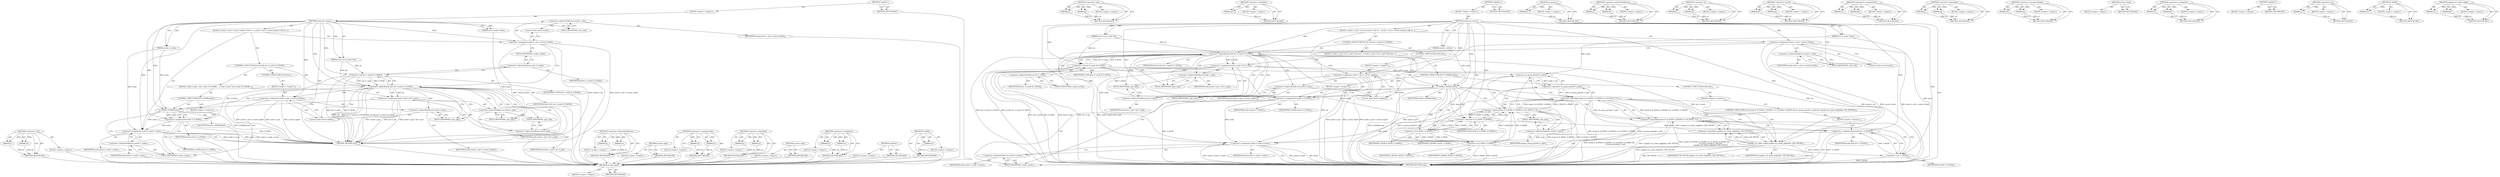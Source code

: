 digraph "capable_wrt_inode_uidgid" {
vulnerable_90 [label=<(METHOD,&lt;operator&gt;.and)>];
vulnerable_91 [label=<(PARAM,p1)>];
vulnerable_92 [label=<(PARAM,p2)>];
vulnerable_93 [label=<(BLOCK,&lt;empty&gt;,&lt;empty&gt;)>];
vulnerable_94 [label=<(METHOD_RETURN,ANY)>];
vulnerable_6 [label=<(METHOD,&lt;global&gt;)<SUB>1</SUB>>];
vulnerable_7 [label=<(BLOCK,&lt;empty&gt;,&lt;empty&gt;)<SUB>1</SUB>>];
vulnerable_8 [label=<(METHOD,inode_init_owner)<SUB>1</SUB>>];
vulnerable_9 [label=<(PARAM,struct inode *inode)<SUB>1</SUB>>];
vulnerable_10 [label=<(PARAM,const struct inode *dir)<SUB>1</SUB>>];
vulnerable_11 [label=<(PARAM,umode_t mode)<SUB>2</SUB>>];
vulnerable_12 [label=<(BLOCK,{
 	inode-&gt;i_uid = current_fsuid();
 	if (dir &amp;...,{
 	inode-&gt;i_uid = current_fsuid();
 	if (dir &amp;...)<SUB>3</SUB>>];
vulnerable_13 [label=<(&lt;operator&gt;.assignment,inode-&gt;i_uid = current_fsuid())<SUB>4</SUB>>];
vulnerable_14 [label=<(&lt;operator&gt;.indirectFieldAccess,inode-&gt;i_uid)<SUB>4</SUB>>];
vulnerable_15 [label=<(IDENTIFIER,inode,inode-&gt;i_uid = current_fsuid())<SUB>4</SUB>>];
vulnerable_16 [label=<(FIELD_IDENTIFIER,i_uid,i_uid)<SUB>4</SUB>>];
vulnerable_17 [label=<(current_fsuid,current_fsuid())<SUB>4</SUB>>];
vulnerable_18 [label=<(CONTROL_STRUCTURE,IF,if (dir &amp;&amp; dir-&gt;i_mode &amp; S_ISGID))<SUB>5</SUB>>];
vulnerable_19 [label=<(&lt;operator&gt;.logicalAnd,dir &amp;&amp; dir-&gt;i_mode &amp; S_ISGID)<SUB>5</SUB>>];
vulnerable_20 [label=<(IDENTIFIER,dir,dir &amp;&amp; dir-&gt;i_mode &amp; S_ISGID)<SUB>5</SUB>>];
vulnerable_21 [label=<(&lt;operator&gt;.and,dir-&gt;i_mode &amp; S_ISGID)<SUB>5</SUB>>];
vulnerable_22 [label=<(&lt;operator&gt;.indirectFieldAccess,dir-&gt;i_mode)<SUB>5</SUB>>];
vulnerable_23 [label=<(IDENTIFIER,dir,dir-&gt;i_mode &amp; S_ISGID)<SUB>5</SUB>>];
vulnerable_24 [label=<(FIELD_IDENTIFIER,i_mode,i_mode)<SUB>5</SUB>>];
vulnerable_25 [label=<(IDENTIFIER,S_ISGID,dir-&gt;i_mode &amp; S_ISGID)<SUB>5</SUB>>];
vulnerable_26 [label=<(BLOCK,{
 		inode-&gt;i_gid = dir-&gt;i_gid;
 		if (S_ISDIR(...,{
 		inode-&gt;i_gid = dir-&gt;i_gid;
 		if (S_ISDIR(...)<SUB>5</SUB>>];
vulnerable_27 [label=<(&lt;operator&gt;.assignment,inode-&gt;i_gid = dir-&gt;i_gid)<SUB>6</SUB>>];
vulnerable_28 [label=<(&lt;operator&gt;.indirectFieldAccess,inode-&gt;i_gid)<SUB>6</SUB>>];
vulnerable_29 [label=<(IDENTIFIER,inode,inode-&gt;i_gid = dir-&gt;i_gid)<SUB>6</SUB>>];
vulnerable_30 [label=<(FIELD_IDENTIFIER,i_gid,i_gid)<SUB>6</SUB>>];
vulnerable_31 [label=<(&lt;operator&gt;.indirectFieldAccess,dir-&gt;i_gid)<SUB>6</SUB>>];
vulnerable_32 [label=<(IDENTIFIER,dir,inode-&gt;i_gid = dir-&gt;i_gid)<SUB>6</SUB>>];
vulnerable_33 [label=<(FIELD_IDENTIFIER,i_gid,i_gid)<SUB>6</SUB>>];
vulnerable_34 [label=<(CONTROL_STRUCTURE,IF,if (S_ISDIR(mode)))<SUB>7</SUB>>];
vulnerable_35 [label=<(S_ISDIR,S_ISDIR(mode))<SUB>7</SUB>>];
vulnerable_36 [label=<(IDENTIFIER,mode,S_ISDIR(mode))<SUB>7</SUB>>];
vulnerable_37 [label=<(BLOCK,&lt;empty&gt;,&lt;empty&gt;)<SUB>8</SUB>>];
vulnerable_38 [label=<(&lt;operators&gt;.assignmentOr,mode |= S_ISGID)<SUB>8</SUB>>];
vulnerable_39 [label=<(IDENTIFIER,mode,mode |= S_ISGID)<SUB>8</SUB>>];
vulnerable_40 [label=<(IDENTIFIER,S_ISGID,mode |= S_ISGID)<SUB>8</SUB>>];
vulnerable_41 [label=<(CONTROL_STRUCTURE,ELSE,else)<SUB>10</SUB>>];
vulnerable_42 [label=<(BLOCK,&lt;empty&gt;,&lt;empty&gt;)<SUB>10</SUB>>];
vulnerable_43 [label=<(&lt;operator&gt;.assignment,inode-&gt;i_gid = current_fsgid())<SUB>10</SUB>>];
vulnerable_44 [label=<(&lt;operator&gt;.indirectFieldAccess,inode-&gt;i_gid)<SUB>10</SUB>>];
vulnerable_45 [label=<(IDENTIFIER,inode,inode-&gt;i_gid = current_fsgid())<SUB>10</SUB>>];
vulnerable_46 [label=<(FIELD_IDENTIFIER,i_gid,i_gid)<SUB>10</SUB>>];
vulnerable_47 [label=<(current_fsgid,current_fsgid())<SUB>10</SUB>>];
vulnerable_48 [label=<(&lt;operator&gt;.assignment,inode-&gt;i_mode = mode)<SUB>11</SUB>>];
vulnerable_49 [label=<(&lt;operator&gt;.indirectFieldAccess,inode-&gt;i_mode)<SUB>11</SUB>>];
vulnerable_50 [label=<(IDENTIFIER,inode,inode-&gt;i_mode = mode)<SUB>11</SUB>>];
vulnerable_51 [label=<(FIELD_IDENTIFIER,i_mode,i_mode)<SUB>11</SUB>>];
vulnerable_52 [label=<(IDENTIFIER,mode,inode-&gt;i_mode = mode)<SUB>11</SUB>>];
vulnerable_53 [label=<(METHOD_RETURN,void)<SUB>1</SUB>>];
vulnerable_55 [label=<(METHOD_RETURN,ANY)<SUB>1</SUB>>];
vulnerable_77 [label=<(METHOD,&lt;operator&gt;.indirectFieldAccess)>];
vulnerable_78 [label=<(PARAM,p1)>];
vulnerable_79 [label=<(PARAM,p2)>];
vulnerable_80 [label=<(BLOCK,&lt;empty&gt;,&lt;empty&gt;)>];
vulnerable_81 [label=<(METHOD_RETURN,ANY)>];
vulnerable_104 [label=<(METHOD,current_fsgid)>];
vulnerable_105 [label=<(BLOCK,&lt;empty&gt;,&lt;empty&gt;)>];
vulnerable_106 [label=<(METHOD_RETURN,ANY)>];
vulnerable_99 [label=<(METHOD,&lt;operators&gt;.assignmentOr)>];
vulnerable_100 [label=<(PARAM,p1)>];
vulnerable_101 [label=<(PARAM,p2)>];
vulnerable_102 [label=<(BLOCK,&lt;empty&gt;,&lt;empty&gt;)>];
vulnerable_103 [label=<(METHOD_RETURN,ANY)>];
vulnerable_85 [label=<(METHOD,&lt;operator&gt;.logicalAnd)>];
vulnerable_86 [label=<(PARAM,p1)>];
vulnerable_87 [label=<(PARAM,p2)>];
vulnerable_88 [label=<(BLOCK,&lt;empty&gt;,&lt;empty&gt;)>];
vulnerable_89 [label=<(METHOD_RETURN,ANY)>];
vulnerable_82 [label=<(METHOD,current_fsuid)>];
vulnerable_83 [label=<(BLOCK,&lt;empty&gt;,&lt;empty&gt;)>];
vulnerable_84 [label=<(METHOD_RETURN,ANY)>];
vulnerable_72 [label=<(METHOD,&lt;operator&gt;.assignment)>];
vulnerable_73 [label=<(PARAM,p1)>];
vulnerable_74 [label=<(PARAM,p2)>];
vulnerable_75 [label=<(BLOCK,&lt;empty&gt;,&lt;empty&gt;)>];
vulnerable_76 [label=<(METHOD_RETURN,ANY)>];
vulnerable_66 [label=<(METHOD,&lt;global&gt;)<SUB>1</SUB>>];
vulnerable_67 [label=<(BLOCK,&lt;empty&gt;,&lt;empty&gt;)>];
vulnerable_68 [label=<(METHOD_RETURN,ANY)>];
vulnerable_95 [label=<(METHOD,S_ISDIR)>];
vulnerable_96 [label=<(PARAM,p1)>];
vulnerable_97 [label=<(BLOCK,&lt;empty&gt;,&lt;empty&gt;)>];
vulnerable_98 [label=<(METHOD_RETURN,ANY)>];
fixed_164 [label=<(METHOD,current_fsgid)>];
fixed_165 [label=<(BLOCK,&lt;empty&gt;,&lt;empty&gt;)>];
fixed_166 [label=<(METHOD_RETURN,ANY)>];
fixed_118 [label=<(METHOD,&lt;operator&gt;.and)>];
fixed_119 [label=<(PARAM,p1)>];
fixed_120 [label=<(PARAM,p2)>];
fixed_121 [label=<(BLOCK,&lt;empty&gt;,&lt;empty&gt;)>];
fixed_122 [label=<(METHOD_RETURN,ANY)>];
fixed_142 [label=<(METHOD,&lt;operator&gt;.logicalNot)>];
fixed_143 [label=<(PARAM,p1)>];
fixed_144 [label=<(BLOCK,&lt;empty&gt;,&lt;empty&gt;)>];
fixed_145 [label=<(METHOD_RETURN,ANY)>];
fixed_6 [label=<(METHOD,&lt;global&gt;)<SUB>1</SUB>>];
fixed_7 [label=<(BLOCK,&lt;empty&gt;,&lt;empty&gt;)<SUB>1</SUB>>];
fixed_8 [label=<(METHOD,inode_init_owner)<SUB>1</SUB>>];
fixed_9 [label=<(PARAM,struct inode *inode)<SUB>1</SUB>>];
fixed_10 [label=<(PARAM,const struct inode *dir)<SUB>1</SUB>>];
fixed_11 [label=<(PARAM,umode_t mode)<SUB>2</SUB>>];
fixed_12 [label=<(BLOCK,{
 	inode-&gt;i_uid = current_fsuid();
 	if (dir &amp;...,{
 	inode-&gt;i_uid = current_fsuid();
 	if (dir &amp;...)<SUB>3</SUB>>];
fixed_13 [label=<(&lt;operator&gt;.assignment,inode-&gt;i_uid = current_fsuid())<SUB>4</SUB>>];
fixed_14 [label=<(&lt;operator&gt;.indirectFieldAccess,inode-&gt;i_uid)<SUB>4</SUB>>];
fixed_15 [label=<(IDENTIFIER,inode,inode-&gt;i_uid = current_fsuid())<SUB>4</SUB>>];
fixed_16 [label=<(FIELD_IDENTIFIER,i_uid,i_uid)<SUB>4</SUB>>];
fixed_17 [label=<(current_fsuid,current_fsuid())<SUB>4</SUB>>];
fixed_18 [label=<(CONTROL_STRUCTURE,IF,if (dir &amp;&amp; dir-&gt;i_mode &amp; S_ISGID))<SUB>5</SUB>>];
fixed_19 [label=<(&lt;operator&gt;.logicalAnd,dir &amp;&amp; dir-&gt;i_mode &amp; S_ISGID)<SUB>5</SUB>>];
fixed_20 [label=<(IDENTIFIER,dir,dir &amp;&amp; dir-&gt;i_mode &amp; S_ISGID)<SUB>5</SUB>>];
fixed_21 [label=<(&lt;operator&gt;.and,dir-&gt;i_mode &amp; S_ISGID)<SUB>5</SUB>>];
fixed_22 [label=<(&lt;operator&gt;.indirectFieldAccess,dir-&gt;i_mode)<SUB>5</SUB>>];
fixed_23 [label=<(IDENTIFIER,dir,dir-&gt;i_mode &amp; S_ISGID)<SUB>5</SUB>>];
fixed_24 [label=<(FIELD_IDENTIFIER,i_mode,i_mode)<SUB>5</SUB>>];
fixed_25 [label=<(IDENTIFIER,S_ISGID,dir-&gt;i_mode &amp; S_ISGID)<SUB>5</SUB>>];
fixed_26 [label=<(BLOCK,{
 		inode-&gt;i_gid = dir-&gt;i_gid;

		/* Directori...,{
 		inode-&gt;i_gid = dir-&gt;i_gid;

		/* Directori...)<SUB>5</SUB>>];
fixed_27 [label=<(&lt;operator&gt;.assignment,inode-&gt;i_gid = dir-&gt;i_gid)<SUB>6</SUB>>];
fixed_28 [label=<(&lt;operator&gt;.indirectFieldAccess,inode-&gt;i_gid)<SUB>6</SUB>>];
fixed_29 [label=<(IDENTIFIER,inode,inode-&gt;i_gid = dir-&gt;i_gid)<SUB>6</SUB>>];
fixed_30 [label=<(FIELD_IDENTIFIER,i_gid,i_gid)<SUB>6</SUB>>];
fixed_31 [label=<(&lt;operator&gt;.indirectFieldAccess,dir-&gt;i_gid)<SUB>6</SUB>>];
fixed_32 [label=<(IDENTIFIER,dir,inode-&gt;i_gid = dir-&gt;i_gid)<SUB>6</SUB>>];
fixed_33 [label=<(FIELD_IDENTIFIER,i_gid,i_gid)<SUB>6</SUB>>];
fixed_34 [label=<(CONTROL_STRUCTURE,IF,if (S_ISDIR(mode)))<SUB>9</SUB>>];
fixed_35 [label=<(S_ISDIR,S_ISDIR(mode))<SUB>9</SUB>>];
fixed_36 [label=<(IDENTIFIER,mode,S_ISDIR(mode))<SUB>9</SUB>>];
fixed_37 [label=<(BLOCK,&lt;empty&gt;,&lt;empty&gt;)<SUB>10</SUB>>];
fixed_38 [label=<(&lt;operators&gt;.assignmentOr,mode |= S_ISGID)<SUB>10</SUB>>];
fixed_39 [label=<(IDENTIFIER,mode,mode |= S_ISGID)<SUB>10</SUB>>];
fixed_40 [label=<(IDENTIFIER,S_ISGID,mode |= S_ISGID)<SUB>10</SUB>>];
fixed_41 [label=<(CONTROL_STRUCTURE,ELSE,else)<SUB>11</SUB>>];
fixed_42 [label=<(BLOCK,&lt;empty&gt;,&lt;empty&gt;)<SUB>11</SUB>>];
fixed_43 [label=<(CONTROL_STRUCTURE,IF,if ((mode &amp; (S_ISGID | S_IXGRP)) == (S_ISGID | S_IXGRP) &amp;&amp;
			 !in_group_p(inode-&gt;i_gid) &amp;&amp;
			 !capable_wrt_inode_uidgid(dir, CAP_FSETID)))<SUB>11</SUB>>];
fixed_44 [label=<(&lt;operator&gt;.logicalAnd,(mode &amp; (S_ISGID | S_IXGRP)) == (S_ISGID | S_IX...)<SUB>11</SUB>>];
fixed_45 [label=<(&lt;operator&gt;.logicalAnd,(mode &amp; (S_ISGID | S_IXGRP)) == (S_ISGID | S_IX...)<SUB>11</SUB>>];
fixed_46 [label=<(&lt;operator&gt;.equals,(mode &amp; (S_ISGID | S_IXGRP)) == (S_ISGID | S_IX...)<SUB>11</SUB>>];
fixed_47 [label=<(&lt;operator&gt;.and,mode &amp; (S_ISGID | S_IXGRP))<SUB>11</SUB>>];
fixed_48 [label=<(IDENTIFIER,mode,mode &amp; (S_ISGID | S_IXGRP))<SUB>11</SUB>>];
fixed_49 [label=<(&lt;operator&gt;.or,S_ISGID | S_IXGRP)<SUB>11</SUB>>];
fixed_50 [label=<(IDENTIFIER,S_ISGID,S_ISGID | S_IXGRP)<SUB>11</SUB>>];
fixed_51 [label=<(IDENTIFIER,S_IXGRP,S_ISGID | S_IXGRP)<SUB>11</SUB>>];
fixed_52 [label=<(&lt;operator&gt;.or,S_ISGID | S_IXGRP)<SUB>11</SUB>>];
fixed_53 [label=<(IDENTIFIER,S_ISGID,S_ISGID | S_IXGRP)<SUB>11</SUB>>];
fixed_54 [label=<(IDENTIFIER,S_IXGRP,S_ISGID | S_IXGRP)<SUB>11</SUB>>];
fixed_55 [label=<(&lt;operator&gt;.logicalNot,!in_group_p(inode-&gt;i_gid))<SUB>12</SUB>>];
fixed_56 [label=<(in_group_p,in_group_p(inode-&gt;i_gid))<SUB>12</SUB>>];
fixed_57 [label=<(&lt;operator&gt;.indirectFieldAccess,inode-&gt;i_gid)<SUB>12</SUB>>];
fixed_58 [label=<(IDENTIFIER,inode,in_group_p(inode-&gt;i_gid))<SUB>12</SUB>>];
fixed_59 [label=<(FIELD_IDENTIFIER,i_gid,i_gid)<SUB>12</SUB>>];
fixed_60 [label=<(&lt;operator&gt;.logicalNot,!capable_wrt_inode_uidgid(dir, CAP_FSETID))<SUB>13</SUB>>];
fixed_61 [label=<(capable_wrt_inode_uidgid,capable_wrt_inode_uidgid(dir, CAP_FSETID))<SUB>13</SUB>>];
fixed_62 [label=<(IDENTIFIER,dir,capable_wrt_inode_uidgid(dir, CAP_FSETID))<SUB>13</SUB>>];
fixed_63 [label=<(IDENTIFIER,CAP_FSETID,capable_wrt_inode_uidgid(dir, CAP_FSETID))<SUB>13</SUB>>];
fixed_64 [label=<(BLOCK,&lt;empty&gt;,&lt;empty&gt;)<SUB>14</SUB>>];
fixed_65 [label=<(&lt;operators&gt;.assignmentAnd,mode &amp;= ~S_ISGID)<SUB>14</SUB>>];
fixed_66 [label=<(IDENTIFIER,mode,mode &amp;= ~S_ISGID)<SUB>14</SUB>>];
fixed_67 [label=<(&lt;operator&gt;.not,~S_ISGID)<SUB>14</SUB>>];
fixed_68 [label=<(IDENTIFIER,S_ISGID,~S_ISGID)<SUB>14</SUB>>];
fixed_69 [label=<(CONTROL_STRUCTURE,ELSE,else)<SUB>16</SUB>>];
fixed_70 [label=<(BLOCK,&lt;empty&gt;,&lt;empty&gt;)<SUB>16</SUB>>];
fixed_71 [label=<(&lt;operator&gt;.assignment,inode-&gt;i_gid = current_fsgid())<SUB>16</SUB>>];
fixed_72 [label=<(&lt;operator&gt;.indirectFieldAccess,inode-&gt;i_gid)<SUB>16</SUB>>];
fixed_73 [label=<(IDENTIFIER,inode,inode-&gt;i_gid = current_fsgid())<SUB>16</SUB>>];
fixed_74 [label=<(FIELD_IDENTIFIER,i_gid,i_gid)<SUB>16</SUB>>];
fixed_75 [label=<(current_fsgid,current_fsgid())<SUB>16</SUB>>];
fixed_76 [label=<(&lt;operator&gt;.assignment,inode-&gt;i_mode = mode)<SUB>17</SUB>>];
fixed_77 [label=<(&lt;operator&gt;.indirectFieldAccess,inode-&gt;i_mode)<SUB>17</SUB>>];
fixed_78 [label=<(IDENTIFIER,inode,inode-&gt;i_mode = mode)<SUB>17</SUB>>];
fixed_79 [label=<(FIELD_IDENTIFIER,i_mode,i_mode)<SUB>17</SUB>>];
fixed_80 [label=<(IDENTIFIER,mode,inode-&gt;i_mode = mode)<SUB>17</SUB>>];
fixed_81 [label=<(METHOD_RETURN,void)<SUB>1</SUB>>];
fixed_83 [label=<(METHOD_RETURN,ANY)<SUB>1</SUB>>];
fixed_146 [label=<(METHOD,in_group_p)>];
fixed_147 [label=<(PARAM,p1)>];
fixed_148 [label=<(BLOCK,&lt;empty&gt;,&lt;empty&gt;)>];
fixed_149 [label=<(METHOD_RETURN,ANY)>];
fixed_105 [label=<(METHOD,&lt;operator&gt;.indirectFieldAccess)>];
fixed_106 [label=<(PARAM,p1)>];
fixed_107 [label=<(PARAM,p2)>];
fixed_108 [label=<(BLOCK,&lt;empty&gt;,&lt;empty&gt;)>];
fixed_109 [label=<(METHOD_RETURN,ANY)>];
fixed_137 [label=<(METHOD,&lt;operator&gt;.or)>];
fixed_138 [label=<(PARAM,p1)>];
fixed_139 [label=<(PARAM,p2)>];
fixed_140 [label=<(BLOCK,&lt;empty&gt;,&lt;empty&gt;)>];
fixed_141 [label=<(METHOD_RETURN,ANY)>];
fixed_132 [label=<(METHOD,&lt;operator&gt;.equals)>];
fixed_133 [label=<(PARAM,p1)>];
fixed_134 [label=<(PARAM,p2)>];
fixed_135 [label=<(BLOCK,&lt;empty&gt;,&lt;empty&gt;)>];
fixed_136 [label=<(METHOD_RETURN,ANY)>];
fixed_127 [label=<(METHOD,&lt;operators&gt;.assignmentOr)>];
fixed_128 [label=<(PARAM,p1)>];
fixed_129 [label=<(PARAM,p2)>];
fixed_130 [label=<(BLOCK,&lt;empty&gt;,&lt;empty&gt;)>];
fixed_131 [label=<(METHOD_RETURN,ANY)>];
fixed_113 [label=<(METHOD,&lt;operator&gt;.logicalAnd)>];
fixed_114 [label=<(PARAM,p1)>];
fixed_115 [label=<(PARAM,p2)>];
fixed_116 [label=<(BLOCK,&lt;empty&gt;,&lt;empty&gt;)>];
fixed_117 [label=<(METHOD_RETURN,ANY)>];
fixed_155 [label=<(METHOD,&lt;operators&gt;.assignmentAnd)>];
fixed_156 [label=<(PARAM,p1)>];
fixed_157 [label=<(PARAM,p2)>];
fixed_158 [label=<(BLOCK,&lt;empty&gt;,&lt;empty&gt;)>];
fixed_159 [label=<(METHOD_RETURN,ANY)>];
fixed_110 [label=<(METHOD,current_fsuid)>];
fixed_111 [label=<(BLOCK,&lt;empty&gt;,&lt;empty&gt;)>];
fixed_112 [label=<(METHOD_RETURN,ANY)>];
fixed_100 [label=<(METHOD,&lt;operator&gt;.assignment)>];
fixed_101 [label=<(PARAM,p1)>];
fixed_102 [label=<(PARAM,p2)>];
fixed_103 [label=<(BLOCK,&lt;empty&gt;,&lt;empty&gt;)>];
fixed_104 [label=<(METHOD_RETURN,ANY)>];
fixed_94 [label=<(METHOD,&lt;global&gt;)<SUB>1</SUB>>];
fixed_95 [label=<(BLOCK,&lt;empty&gt;,&lt;empty&gt;)>];
fixed_96 [label=<(METHOD_RETURN,ANY)>];
fixed_160 [label=<(METHOD,&lt;operator&gt;.not)>];
fixed_161 [label=<(PARAM,p1)>];
fixed_162 [label=<(BLOCK,&lt;empty&gt;,&lt;empty&gt;)>];
fixed_163 [label=<(METHOD_RETURN,ANY)>];
fixed_123 [label=<(METHOD,S_ISDIR)>];
fixed_124 [label=<(PARAM,p1)>];
fixed_125 [label=<(BLOCK,&lt;empty&gt;,&lt;empty&gt;)>];
fixed_126 [label=<(METHOD_RETURN,ANY)>];
fixed_150 [label=<(METHOD,capable_wrt_inode_uidgid)>];
fixed_151 [label=<(PARAM,p1)>];
fixed_152 [label=<(PARAM,p2)>];
fixed_153 [label=<(BLOCK,&lt;empty&gt;,&lt;empty&gt;)>];
fixed_154 [label=<(METHOD_RETURN,ANY)>];
vulnerable_90 -> vulnerable_91  [key=0, label="AST: "];
vulnerable_90 -> vulnerable_91  [key=1, label="DDG: "];
vulnerable_90 -> vulnerable_93  [key=0, label="AST: "];
vulnerable_90 -> vulnerable_92  [key=0, label="AST: "];
vulnerable_90 -> vulnerable_92  [key=1, label="DDG: "];
vulnerable_90 -> vulnerable_94  [key=0, label="AST: "];
vulnerable_90 -> vulnerable_94  [key=1, label="CFG: "];
vulnerable_91 -> vulnerable_94  [key=0, label="DDG: p1"];
vulnerable_92 -> vulnerable_94  [key=0, label="DDG: p2"];
vulnerable_93 -> fixed_164  [key=0];
vulnerable_94 -> fixed_164  [key=0];
vulnerable_6 -> vulnerable_7  [key=0, label="AST: "];
vulnerable_6 -> vulnerable_55  [key=0, label="AST: "];
vulnerable_6 -> vulnerable_55  [key=1, label="CFG: "];
vulnerable_7 -> vulnerable_8  [key=0, label="AST: "];
vulnerable_8 -> vulnerable_9  [key=0, label="AST: "];
vulnerable_8 -> vulnerable_9  [key=1, label="DDG: "];
vulnerable_8 -> vulnerable_10  [key=0, label="AST: "];
vulnerable_8 -> vulnerable_10  [key=1, label="DDG: "];
vulnerable_8 -> vulnerable_11  [key=0, label="AST: "];
vulnerable_8 -> vulnerable_11  [key=1, label="DDG: "];
vulnerable_8 -> vulnerable_12  [key=0, label="AST: "];
vulnerable_8 -> vulnerable_53  [key=0, label="AST: "];
vulnerable_8 -> vulnerable_16  [key=0, label="CFG: "];
vulnerable_8 -> vulnerable_13  [key=0, label="DDG: "];
vulnerable_8 -> vulnerable_48  [key=0, label="DDG: "];
vulnerable_8 -> vulnerable_19  [key=0, label="DDG: "];
vulnerable_8 -> vulnerable_21  [key=0, label="DDG: "];
vulnerable_8 -> vulnerable_43  [key=0, label="DDG: "];
vulnerable_8 -> vulnerable_35  [key=0, label="DDG: "];
vulnerable_8 -> vulnerable_38  [key=0, label="DDG: "];
vulnerable_9 -> vulnerable_53  [key=0, label="DDG: inode"];
vulnerable_10 -> vulnerable_19  [key=0, label="DDG: dir"];
vulnerable_10 -> vulnerable_21  [key=0, label="DDG: dir"];
vulnerable_11 -> vulnerable_48  [key=0, label="DDG: mode"];
vulnerable_11 -> vulnerable_35  [key=0, label="DDG: mode"];
vulnerable_12 -> vulnerable_13  [key=0, label="AST: "];
vulnerable_12 -> vulnerable_18  [key=0, label="AST: "];
vulnerable_12 -> vulnerable_48  [key=0, label="AST: "];
vulnerable_13 -> vulnerable_14  [key=0, label="AST: "];
vulnerable_13 -> vulnerable_17  [key=0, label="AST: "];
vulnerable_13 -> vulnerable_19  [key=0, label="CFG: "];
vulnerable_13 -> vulnerable_24  [key=0, label="CFG: "];
vulnerable_13 -> vulnerable_53  [key=0, label="DDG: inode-&gt;i_uid"];
vulnerable_13 -> vulnerable_53  [key=1, label="DDG: current_fsuid()"];
vulnerable_13 -> vulnerable_53  [key=2, label="DDG: inode-&gt;i_uid = current_fsuid()"];
vulnerable_14 -> vulnerable_15  [key=0, label="AST: "];
vulnerable_14 -> vulnerable_16  [key=0, label="AST: "];
vulnerable_14 -> vulnerable_17  [key=0, label="CFG: "];
vulnerable_15 -> fixed_164  [key=0];
vulnerable_16 -> vulnerable_14  [key=0, label="CFG: "];
vulnerable_17 -> vulnerable_13  [key=0, label="CFG: "];
vulnerable_18 -> vulnerable_19  [key=0, label="AST: "];
vulnerable_18 -> vulnerable_26  [key=0, label="AST: "];
vulnerable_18 -> vulnerable_41  [key=0, label="AST: "];
vulnerable_19 -> vulnerable_20  [key=0, label="AST: "];
vulnerable_19 -> vulnerable_21  [key=0, label="AST: "];
vulnerable_19 -> vulnerable_30  [key=0, label="CFG: "];
vulnerable_19 -> vulnerable_30  [key=1, label="CDG: "];
vulnerable_19 -> vulnerable_46  [key=0, label="CFG: "];
vulnerable_19 -> vulnerable_46  [key=1, label="CDG: "];
vulnerable_19 -> vulnerable_53  [key=0, label="DDG: dir"];
vulnerable_19 -> vulnerable_53  [key=1, label="DDG: dir-&gt;i_mode &amp; S_ISGID"];
vulnerable_19 -> vulnerable_53  [key=2, label="DDG: dir &amp;&amp; dir-&gt;i_mode &amp; S_ISGID"];
vulnerable_19 -> vulnerable_27  [key=0, label="DDG: dir"];
vulnerable_19 -> vulnerable_27  [key=1, label="CDG: "];
vulnerable_19 -> vulnerable_47  [key=0, label="CDG: "];
vulnerable_19 -> vulnerable_33  [key=0, label="CDG: "];
vulnerable_19 -> vulnerable_28  [key=0, label="CDG: "];
vulnerable_19 -> vulnerable_44  [key=0, label="CDG: "];
vulnerable_19 -> vulnerable_35  [key=0, label="CDG: "];
vulnerable_19 -> vulnerable_31  [key=0, label="CDG: "];
vulnerable_19 -> vulnerable_43  [key=0, label="CDG: "];
vulnerable_20 -> fixed_164  [key=0];
vulnerable_21 -> vulnerable_22  [key=0, label="AST: "];
vulnerable_21 -> vulnerable_25  [key=0, label="AST: "];
vulnerable_21 -> vulnerable_19  [key=0, label="CFG: "];
vulnerable_21 -> vulnerable_19  [key=1, label="DDG: dir-&gt;i_mode"];
vulnerable_21 -> vulnerable_19  [key=2, label="DDG: S_ISGID"];
vulnerable_21 -> vulnerable_53  [key=0, label="DDG: dir-&gt;i_mode"];
vulnerable_21 -> vulnerable_53  [key=1, label="DDG: S_ISGID"];
vulnerable_21 -> vulnerable_38  [key=0, label="DDG: S_ISGID"];
vulnerable_22 -> vulnerable_23  [key=0, label="AST: "];
vulnerable_22 -> vulnerable_24  [key=0, label="AST: "];
vulnerable_22 -> vulnerable_21  [key=0, label="CFG: "];
vulnerable_23 -> fixed_164  [key=0];
vulnerable_24 -> vulnerable_22  [key=0, label="CFG: "];
vulnerable_25 -> fixed_164  [key=0];
vulnerable_26 -> vulnerable_27  [key=0, label="AST: "];
vulnerable_26 -> vulnerable_34  [key=0, label="AST: "];
vulnerable_27 -> vulnerable_28  [key=0, label="AST: "];
vulnerable_27 -> vulnerable_31  [key=0, label="AST: "];
vulnerable_27 -> vulnerable_35  [key=0, label="CFG: "];
vulnerable_27 -> vulnerable_53  [key=0, label="DDG: inode-&gt;i_gid"];
vulnerable_27 -> vulnerable_53  [key=1, label="DDG: dir-&gt;i_gid"];
vulnerable_27 -> vulnerable_53  [key=2, label="DDG: inode-&gt;i_gid = dir-&gt;i_gid"];
vulnerable_28 -> vulnerable_29  [key=0, label="AST: "];
vulnerable_28 -> vulnerable_30  [key=0, label="AST: "];
vulnerable_28 -> vulnerable_33  [key=0, label="CFG: "];
vulnerable_29 -> fixed_164  [key=0];
vulnerable_30 -> vulnerable_28  [key=0, label="CFG: "];
vulnerable_31 -> vulnerable_32  [key=0, label="AST: "];
vulnerable_31 -> vulnerable_33  [key=0, label="AST: "];
vulnerable_31 -> vulnerable_27  [key=0, label="CFG: "];
vulnerable_32 -> fixed_164  [key=0];
vulnerable_33 -> vulnerable_31  [key=0, label="CFG: "];
vulnerable_34 -> vulnerable_35  [key=0, label="AST: "];
vulnerable_34 -> vulnerable_37  [key=0, label="AST: "];
vulnerable_35 -> vulnerable_36  [key=0, label="AST: "];
vulnerable_35 -> vulnerable_38  [key=0, label="CFG: "];
vulnerable_35 -> vulnerable_38  [key=1, label="DDG: mode"];
vulnerable_35 -> vulnerable_38  [key=2, label="CDG: "];
vulnerable_35 -> vulnerable_51  [key=0, label="CFG: "];
vulnerable_35 -> vulnerable_53  [key=0, label="DDG: S_ISDIR(mode)"];
vulnerable_35 -> vulnerable_48  [key=0, label="DDG: mode"];
vulnerable_36 -> fixed_164  [key=0];
vulnerable_37 -> vulnerable_38  [key=0, label="AST: "];
vulnerable_38 -> vulnerable_39  [key=0, label="AST: "];
vulnerable_38 -> vulnerable_40  [key=0, label="AST: "];
vulnerable_38 -> vulnerable_51  [key=0, label="CFG: "];
vulnerable_38 -> vulnerable_53  [key=0, label="DDG: S_ISGID"];
vulnerable_38 -> vulnerable_48  [key=0, label="DDG: mode"];
vulnerable_39 -> fixed_164  [key=0];
vulnerable_40 -> fixed_164  [key=0];
vulnerable_41 -> vulnerable_42  [key=0, label="AST: "];
vulnerable_42 -> vulnerable_43  [key=0, label="AST: "];
vulnerable_43 -> vulnerable_44  [key=0, label="AST: "];
vulnerable_43 -> vulnerable_47  [key=0, label="AST: "];
vulnerable_43 -> vulnerable_51  [key=0, label="CFG: "];
vulnerable_43 -> vulnerable_53  [key=0, label="DDG: inode-&gt;i_gid"];
vulnerable_43 -> vulnerable_53  [key=1, label="DDG: current_fsgid()"];
vulnerable_43 -> vulnerable_53  [key=2, label="DDG: inode-&gt;i_gid = current_fsgid()"];
vulnerable_44 -> vulnerable_45  [key=0, label="AST: "];
vulnerable_44 -> vulnerable_46  [key=0, label="AST: "];
vulnerable_44 -> vulnerable_47  [key=0, label="CFG: "];
vulnerable_45 -> fixed_164  [key=0];
vulnerable_46 -> vulnerable_44  [key=0, label="CFG: "];
vulnerable_47 -> vulnerable_43  [key=0, label="CFG: "];
vulnerable_48 -> vulnerable_49  [key=0, label="AST: "];
vulnerable_48 -> vulnerable_52  [key=0, label="AST: "];
vulnerable_48 -> vulnerable_53  [key=0, label="CFG: "];
vulnerable_48 -> vulnerable_53  [key=1, label="DDG: inode-&gt;i_mode"];
vulnerable_48 -> vulnerable_53  [key=2, label="DDG: mode"];
vulnerable_48 -> vulnerable_53  [key=3, label="DDG: inode-&gt;i_mode = mode"];
vulnerable_49 -> vulnerable_50  [key=0, label="AST: "];
vulnerable_49 -> vulnerable_51  [key=0, label="AST: "];
vulnerable_49 -> vulnerable_48  [key=0, label="CFG: "];
vulnerable_50 -> fixed_164  [key=0];
vulnerable_51 -> vulnerable_49  [key=0, label="CFG: "];
vulnerable_52 -> fixed_164  [key=0];
vulnerable_53 -> fixed_164  [key=0];
vulnerable_55 -> fixed_164  [key=0];
vulnerable_77 -> vulnerable_78  [key=0, label="AST: "];
vulnerable_77 -> vulnerable_78  [key=1, label="DDG: "];
vulnerable_77 -> vulnerable_80  [key=0, label="AST: "];
vulnerable_77 -> vulnerable_79  [key=0, label="AST: "];
vulnerable_77 -> vulnerable_79  [key=1, label="DDG: "];
vulnerable_77 -> vulnerable_81  [key=0, label="AST: "];
vulnerable_77 -> vulnerable_81  [key=1, label="CFG: "];
vulnerable_78 -> vulnerable_81  [key=0, label="DDG: p1"];
vulnerable_79 -> vulnerable_81  [key=0, label="DDG: p2"];
vulnerable_80 -> fixed_164  [key=0];
vulnerable_81 -> fixed_164  [key=0];
vulnerable_104 -> vulnerable_105  [key=0, label="AST: "];
vulnerable_104 -> vulnerable_106  [key=0, label="AST: "];
vulnerable_104 -> vulnerable_106  [key=1, label="CFG: "];
vulnerable_105 -> fixed_164  [key=0];
vulnerable_106 -> fixed_164  [key=0];
vulnerable_99 -> vulnerable_100  [key=0, label="AST: "];
vulnerable_99 -> vulnerable_100  [key=1, label="DDG: "];
vulnerable_99 -> vulnerable_102  [key=0, label="AST: "];
vulnerable_99 -> vulnerable_101  [key=0, label="AST: "];
vulnerable_99 -> vulnerable_101  [key=1, label="DDG: "];
vulnerable_99 -> vulnerable_103  [key=0, label="AST: "];
vulnerable_99 -> vulnerable_103  [key=1, label="CFG: "];
vulnerable_100 -> vulnerable_103  [key=0, label="DDG: p1"];
vulnerable_101 -> vulnerable_103  [key=0, label="DDG: p2"];
vulnerable_102 -> fixed_164  [key=0];
vulnerable_103 -> fixed_164  [key=0];
vulnerable_85 -> vulnerable_86  [key=0, label="AST: "];
vulnerable_85 -> vulnerable_86  [key=1, label="DDG: "];
vulnerable_85 -> vulnerable_88  [key=0, label="AST: "];
vulnerable_85 -> vulnerable_87  [key=0, label="AST: "];
vulnerable_85 -> vulnerable_87  [key=1, label="DDG: "];
vulnerable_85 -> vulnerable_89  [key=0, label="AST: "];
vulnerable_85 -> vulnerable_89  [key=1, label="CFG: "];
vulnerable_86 -> vulnerable_89  [key=0, label="DDG: p1"];
vulnerable_87 -> vulnerable_89  [key=0, label="DDG: p2"];
vulnerable_88 -> fixed_164  [key=0];
vulnerable_89 -> fixed_164  [key=0];
vulnerable_82 -> vulnerable_83  [key=0, label="AST: "];
vulnerable_82 -> vulnerable_84  [key=0, label="AST: "];
vulnerable_82 -> vulnerable_84  [key=1, label="CFG: "];
vulnerable_83 -> fixed_164  [key=0];
vulnerable_84 -> fixed_164  [key=0];
vulnerable_72 -> vulnerable_73  [key=0, label="AST: "];
vulnerable_72 -> vulnerable_73  [key=1, label="DDG: "];
vulnerable_72 -> vulnerable_75  [key=0, label="AST: "];
vulnerable_72 -> vulnerable_74  [key=0, label="AST: "];
vulnerable_72 -> vulnerable_74  [key=1, label="DDG: "];
vulnerable_72 -> vulnerable_76  [key=0, label="AST: "];
vulnerable_72 -> vulnerable_76  [key=1, label="CFG: "];
vulnerable_73 -> vulnerable_76  [key=0, label="DDG: p1"];
vulnerable_74 -> vulnerable_76  [key=0, label="DDG: p2"];
vulnerable_75 -> fixed_164  [key=0];
vulnerable_76 -> fixed_164  [key=0];
vulnerable_66 -> vulnerable_67  [key=0, label="AST: "];
vulnerable_66 -> vulnerable_68  [key=0, label="AST: "];
vulnerable_66 -> vulnerable_68  [key=1, label="CFG: "];
vulnerable_67 -> fixed_164  [key=0];
vulnerable_68 -> fixed_164  [key=0];
vulnerable_95 -> vulnerable_96  [key=0, label="AST: "];
vulnerable_95 -> vulnerable_96  [key=1, label="DDG: "];
vulnerable_95 -> vulnerable_97  [key=0, label="AST: "];
vulnerable_95 -> vulnerable_98  [key=0, label="AST: "];
vulnerable_95 -> vulnerable_98  [key=1, label="CFG: "];
vulnerable_96 -> vulnerable_98  [key=0, label="DDG: p1"];
vulnerable_97 -> fixed_164  [key=0];
vulnerable_98 -> fixed_164  [key=0];
fixed_164 -> fixed_165  [key=0, label="AST: "];
fixed_164 -> fixed_166  [key=0, label="AST: "];
fixed_164 -> fixed_166  [key=1, label="CFG: "];
fixed_118 -> fixed_119  [key=0, label="AST: "];
fixed_118 -> fixed_119  [key=1, label="DDG: "];
fixed_118 -> fixed_121  [key=0, label="AST: "];
fixed_118 -> fixed_120  [key=0, label="AST: "];
fixed_118 -> fixed_120  [key=1, label="DDG: "];
fixed_118 -> fixed_122  [key=0, label="AST: "];
fixed_118 -> fixed_122  [key=1, label="CFG: "];
fixed_119 -> fixed_122  [key=0, label="DDG: p1"];
fixed_120 -> fixed_122  [key=0, label="DDG: p2"];
fixed_142 -> fixed_143  [key=0, label="AST: "];
fixed_142 -> fixed_143  [key=1, label="DDG: "];
fixed_142 -> fixed_144  [key=0, label="AST: "];
fixed_142 -> fixed_145  [key=0, label="AST: "];
fixed_142 -> fixed_145  [key=1, label="CFG: "];
fixed_143 -> fixed_145  [key=0, label="DDG: p1"];
fixed_6 -> fixed_7  [key=0, label="AST: "];
fixed_6 -> fixed_83  [key=0, label="AST: "];
fixed_6 -> fixed_83  [key=1, label="CFG: "];
fixed_7 -> fixed_8  [key=0, label="AST: "];
fixed_8 -> fixed_9  [key=0, label="AST: "];
fixed_8 -> fixed_9  [key=1, label="DDG: "];
fixed_8 -> fixed_10  [key=0, label="AST: "];
fixed_8 -> fixed_10  [key=1, label="DDG: "];
fixed_8 -> fixed_11  [key=0, label="AST: "];
fixed_8 -> fixed_11  [key=1, label="DDG: "];
fixed_8 -> fixed_12  [key=0, label="AST: "];
fixed_8 -> fixed_81  [key=0, label="AST: "];
fixed_8 -> fixed_16  [key=0, label="CFG: "];
fixed_8 -> fixed_13  [key=0, label="DDG: "];
fixed_8 -> fixed_76  [key=0, label="DDG: "];
fixed_8 -> fixed_19  [key=0, label="DDG: "];
fixed_8 -> fixed_21  [key=0, label="DDG: "];
fixed_8 -> fixed_71  [key=0, label="DDG: "];
fixed_8 -> fixed_35  [key=0, label="DDG: "];
fixed_8 -> fixed_38  [key=0, label="DDG: "];
fixed_8 -> fixed_65  [key=0, label="DDG: "];
fixed_8 -> fixed_61  [key=0, label="DDG: "];
fixed_8 -> fixed_67  [key=0, label="DDG: "];
fixed_8 -> fixed_47  [key=0, label="DDG: "];
fixed_8 -> fixed_52  [key=0, label="DDG: "];
fixed_8 -> fixed_49  [key=0, label="DDG: "];
fixed_9 -> fixed_81  [key=0, label="DDG: inode"];
fixed_9 -> fixed_56  [key=0, label="DDG: inode"];
fixed_10 -> fixed_19  [key=0, label="DDG: dir"];
fixed_10 -> fixed_21  [key=0, label="DDG: dir"];
fixed_11 -> fixed_76  [key=0, label="DDG: mode"];
fixed_11 -> fixed_35  [key=0, label="DDG: mode"];
fixed_12 -> fixed_13  [key=0, label="AST: "];
fixed_12 -> fixed_18  [key=0, label="AST: "];
fixed_12 -> fixed_76  [key=0, label="AST: "];
fixed_13 -> fixed_14  [key=0, label="AST: "];
fixed_13 -> fixed_17  [key=0, label="AST: "];
fixed_13 -> fixed_19  [key=0, label="CFG: "];
fixed_13 -> fixed_24  [key=0, label="CFG: "];
fixed_13 -> fixed_81  [key=0, label="DDG: inode-&gt;i_uid"];
fixed_13 -> fixed_81  [key=1, label="DDG: current_fsuid()"];
fixed_13 -> fixed_81  [key=2, label="DDG: inode-&gt;i_uid = current_fsuid()"];
fixed_14 -> fixed_15  [key=0, label="AST: "];
fixed_14 -> fixed_16  [key=0, label="AST: "];
fixed_14 -> fixed_17  [key=0, label="CFG: "];
fixed_16 -> fixed_14  [key=0, label="CFG: "];
fixed_17 -> fixed_13  [key=0, label="CFG: "];
fixed_18 -> fixed_19  [key=0, label="AST: "];
fixed_18 -> fixed_26  [key=0, label="AST: "];
fixed_18 -> fixed_69  [key=0, label="AST: "];
fixed_19 -> fixed_20  [key=0, label="AST: "];
fixed_19 -> fixed_21  [key=0, label="AST: "];
fixed_19 -> fixed_30  [key=0, label="CFG: "];
fixed_19 -> fixed_30  [key=1, label="CDG: "];
fixed_19 -> fixed_74  [key=0, label="CFG: "];
fixed_19 -> fixed_74  [key=1, label="CDG: "];
fixed_19 -> fixed_81  [key=0, label="DDG: dir"];
fixed_19 -> fixed_81  [key=1, label="DDG: dir-&gt;i_mode &amp; S_ISGID"];
fixed_19 -> fixed_81  [key=2, label="DDG: dir &amp;&amp; dir-&gt;i_mode &amp; S_ISGID"];
fixed_19 -> fixed_27  [key=0, label="DDG: dir"];
fixed_19 -> fixed_27  [key=1, label="CDG: "];
fixed_19 -> fixed_61  [key=0, label="DDG: dir"];
fixed_19 -> fixed_33  [key=0, label="CDG: "];
fixed_19 -> fixed_28  [key=0, label="CDG: "];
fixed_19 -> fixed_71  [key=0, label="CDG: "];
fixed_19 -> fixed_75  [key=0, label="CDG: "];
fixed_19 -> fixed_72  [key=0, label="CDG: "];
fixed_19 -> fixed_35  [key=0, label="CDG: "];
fixed_19 -> fixed_31  [key=0, label="CDG: "];
fixed_21 -> fixed_22  [key=0, label="AST: "];
fixed_21 -> fixed_25  [key=0, label="AST: "];
fixed_21 -> fixed_19  [key=0, label="CFG: "];
fixed_21 -> fixed_19  [key=1, label="DDG: dir-&gt;i_mode"];
fixed_21 -> fixed_19  [key=2, label="DDG: S_ISGID"];
fixed_21 -> fixed_81  [key=0, label="DDG: dir-&gt;i_mode"];
fixed_21 -> fixed_81  [key=1, label="DDG: S_ISGID"];
fixed_21 -> fixed_38  [key=0, label="DDG: S_ISGID"];
fixed_21 -> fixed_61  [key=0, label="DDG: dir-&gt;i_mode"];
fixed_21 -> fixed_49  [key=0, label="DDG: S_ISGID"];
fixed_22 -> fixed_23  [key=0, label="AST: "];
fixed_22 -> fixed_24  [key=0, label="AST: "];
fixed_22 -> fixed_21  [key=0, label="CFG: "];
fixed_24 -> fixed_22  [key=0, label="CFG: "];
fixed_26 -> fixed_27  [key=0, label="AST: "];
fixed_26 -> fixed_34  [key=0, label="AST: "];
fixed_27 -> fixed_28  [key=0, label="AST: "];
fixed_27 -> fixed_31  [key=0, label="AST: "];
fixed_27 -> fixed_35  [key=0, label="CFG: "];
fixed_27 -> fixed_81  [key=0, label="DDG: inode-&gt;i_gid"];
fixed_27 -> fixed_81  [key=1, label="DDG: dir-&gt;i_gid"];
fixed_27 -> fixed_81  [key=2, label="DDG: inode-&gt;i_gid = dir-&gt;i_gid"];
fixed_27 -> fixed_56  [key=0, label="DDG: inode-&gt;i_gid"];
fixed_28 -> fixed_29  [key=0, label="AST: "];
fixed_28 -> fixed_30  [key=0, label="AST: "];
fixed_28 -> fixed_33  [key=0, label="CFG: "];
fixed_30 -> fixed_28  [key=0, label="CFG: "];
fixed_31 -> fixed_32  [key=0, label="AST: "];
fixed_31 -> fixed_33  [key=0, label="AST: "];
fixed_31 -> fixed_27  [key=0, label="CFG: "];
fixed_33 -> fixed_31  [key=0, label="CFG: "];
fixed_34 -> fixed_35  [key=0, label="AST: "];
fixed_34 -> fixed_37  [key=0, label="AST: "];
fixed_34 -> fixed_41  [key=0, label="AST: "];
fixed_35 -> fixed_36  [key=0, label="AST: "];
fixed_35 -> fixed_38  [key=0, label="CFG: "];
fixed_35 -> fixed_38  [key=1, label="DDG: mode"];
fixed_35 -> fixed_38  [key=2, label="CDG: "];
fixed_35 -> fixed_49  [key=0, label="CFG: "];
fixed_35 -> fixed_49  [key=1, label="CDG: "];
fixed_35 -> fixed_81  [key=0, label="DDG: S_ISDIR(mode)"];
fixed_35 -> fixed_47  [key=0, label="DDG: mode"];
fixed_35 -> fixed_47  [key=1, label="CDG: "];
fixed_35 -> fixed_52  [key=0, label="CDG: "];
fixed_35 -> fixed_46  [key=0, label="CDG: "];
fixed_35 -> fixed_45  [key=0, label="CDG: "];
fixed_35 -> fixed_44  [key=0, label="CDG: "];
fixed_37 -> fixed_38  [key=0, label="AST: "];
fixed_38 -> fixed_39  [key=0, label="AST: "];
fixed_38 -> fixed_40  [key=0, label="AST: "];
fixed_38 -> fixed_79  [key=0, label="CFG: "];
fixed_38 -> fixed_81  [key=0, label="DDG: S_ISGID"];
fixed_38 -> fixed_76  [key=0, label="DDG: mode"];
fixed_41 -> fixed_42  [key=0, label="AST: "];
fixed_42 -> fixed_43  [key=0, label="AST: "];
fixed_43 -> fixed_44  [key=0, label="AST: "];
fixed_43 -> fixed_64  [key=0, label="AST: "];
fixed_44 -> fixed_45  [key=0, label="AST: "];
fixed_44 -> fixed_60  [key=0, label="AST: "];
fixed_44 -> fixed_67  [key=0, label="CFG: "];
fixed_44 -> fixed_67  [key=1, label="CDG: "];
fixed_44 -> fixed_79  [key=0, label="CFG: "];
fixed_44 -> fixed_81  [key=0, label="DDG: (mode &amp; (S_ISGID | S_IXGRP)) == (S_ISGID | S_IXGRP) &amp;&amp;
			 !in_group_p(inode-&gt;i_gid)"];
fixed_44 -> fixed_81  [key=1, label="DDG: !capable_wrt_inode_uidgid(dir, CAP_FSETID)"];
fixed_44 -> fixed_81  [key=2, label="DDG: (mode &amp; (S_ISGID | S_IXGRP)) == (S_ISGID | S_IXGRP) &amp;&amp;
			 !in_group_p(inode-&gt;i_gid) &amp;&amp;
			 !capable_wrt_inode_uidgid(dir, CAP_FSETID)"];
fixed_44 -> fixed_65  [key=0, label="CDG: "];
fixed_45 -> fixed_46  [key=0, label="AST: "];
fixed_45 -> fixed_55  [key=0, label="AST: "];
fixed_45 -> fixed_44  [key=0, label="CFG: "];
fixed_45 -> fixed_44  [key=1, label="DDG: (mode &amp; (S_ISGID | S_IXGRP)) == (S_ISGID | S_IXGRP)"];
fixed_45 -> fixed_44  [key=2, label="DDG: !in_group_p(inode-&gt;i_gid)"];
fixed_45 -> fixed_61  [key=0, label="CFG: "];
fixed_45 -> fixed_61  [key=1, label="CDG: "];
fixed_45 -> fixed_81  [key=0, label="DDG: (mode &amp; (S_ISGID | S_IXGRP)) == (S_ISGID | S_IXGRP)"];
fixed_45 -> fixed_81  [key=1, label="DDG: !in_group_p(inode-&gt;i_gid)"];
fixed_45 -> fixed_60  [key=0, label="CDG: "];
fixed_46 -> fixed_47  [key=0, label="AST: "];
fixed_46 -> fixed_52  [key=0, label="AST: "];
fixed_46 -> fixed_45  [key=0, label="CFG: "];
fixed_46 -> fixed_45  [key=1, label="DDG: mode &amp; (S_ISGID | S_IXGRP)"];
fixed_46 -> fixed_45  [key=2, label="DDG: S_ISGID | S_IXGRP"];
fixed_46 -> fixed_59  [key=0, label="CFG: "];
fixed_46 -> fixed_59  [key=1, label="CDG: "];
fixed_46 -> fixed_81  [key=0, label="DDG: mode &amp; (S_ISGID | S_IXGRP)"];
fixed_46 -> fixed_81  [key=1, label="DDG: S_ISGID | S_IXGRP"];
fixed_46 -> fixed_57  [key=0, label="CDG: "];
fixed_46 -> fixed_56  [key=0, label="CDG: "];
fixed_46 -> fixed_55  [key=0, label="CDG: "];
fixed_47 -> fixed_48  [key=0, label="AST: "];
fixed_47 -> fixed_49  [key=0, label="AST: "];
fixed_47 -> fixed_52  [key=0, label="CFG: "];
fixed_47 -> fixed_76  [key=0, label="DDG: mode"];
fixed_47 -> fixed_65  [key=0, label="DDG: mode"];
fixed_47 -> fixed_46  [key=0, label="DDG: mode"];
fixed_47 -> fixed_46  [key=1, label="DDG: S_ISGID | S_IXGRP"];
fixed_49 -> fixed_50  [key=0, label="AST: "];
fixed_49 -> fixed_51  [key=0, label="AST: "];
fixed_49 -> fixed_47  [key=0, label="CFG: "];
fixed_49 -> fixed_47  [key=1, label="DDG: S_ISGID"];
fixed_49 -> fixed_47  [key=2, label="DDG: S_IXGRP"];
fixed_49 -> fixed_52  [key=0, label="DDG: S_ISGID"];
fixed_49 -> fixed_52  [key=1, label="DDG: S_IXGRP"];
fixed_52 -> fixed_53  [key=0, label="AST: "];
fixed_52 -> fixed_54  [key=0, label="AST: "];
fixed_52 -> fixed_46  [key=0, label="CFG: "];
fixed_52 -> fixed_46  [key=1, label="DDG: S_ISGID"];
fixed_52 -> fixed_46  [key=2, label="DDG: S_IXGRP"];
fixed_52 -> fixed_81  [key=0, label="DDG: S_ISGID"];
fixed_52 -> fixed_81  [key=1, label="DDG: S_IXGRP"];
fixed_52 -> fixed_67  [key=0, label="DDG: S_ISGID"];
fixed_55 -> fixed_56  [key=0, label="AST: "];
fixed_55 -> fixed_45  [key=0, label="CFG: "];
fixed_55 -> fixed_45  [key=1, label="DDG: in_group_p(inode-&gt;i_gid)"];
fixed_55 -> fixed_81  [key=0, label="DDG: in_group_p(inode-&gt;i_gid)"];
fixed_56 -> fixed_57  [key=0, label="AST: "];
fixed_56 -> fixed_55  [key=0, label="CFG: "];
fixed_56 -> fixed_55  [key=1, label="DDG: inode-&gt;i_gid"];
fixed_56 -> fixed_81  [key=0, label="DDG: inode-&gt;i_gid"];
fixed_57 -> fixed_58  [key=0, label="AST: "];
fixed_57 -> fixed_59  [key=0, label="AST: "];
fixed_57 -> fixed_56  [key=0, label="CFG: "];
fixed_59 -> fixed_57  [key=0, label="CFG: "];
fixed_60 -> fixed_61  [key=0, label="AST: "];
fixed_60 -> fixed_44  [key=0, label="CFG: "];
fixed_60 -> fixed_44  [key=1, label="DDG: capable_wrt_inode_uidgid(dir, CAP_FSETID)"];
fixed_60 -> fixed_81  [key=0, label="DDG: capable_wrt_inode_uidgid(dir, CAP_FSETID)"];
fixed_61 -> fixed_62  [key=0, label="AST: "];
fixed_61 -> fixed_63  [key=0, label="AST: "];
fixed_61 -> fixed_60  [key=0, label="CFG: "];
fixed_61 -> fixed_60  [key=1, label="DDG: dir"];
fixed_61 -> fixed_60  [key=2, label="DDG: CAP_FSETID"];
fixed_61 -> fixed_81  [key=0, label="DDG: dir"];
fixed_61 -> fixed_81  [key=1, label="DDG: CAP_FSETID"];
fixed_64 -> fixed_65  [key=0, label="AST: "];
fixed_65 -> fixed_66  [key=0, label="AST: "];
fixed_65 -> fixed_67  [key=0, label="AST: "];
fixed_65 -> fixed_79  [key=0, label="CFG: "];
fixed_65 -> fixed_81  [key=0, label="DDG: ~S_ISGID"];
fixed_65 -> fixed_76  [key=0, label="DDG: mode"];
fixed_67 -> fixed_68  [key=0, label="AST: "];
fixed_67 -> fixed_65  [key=0, label="CFG: "];
fixed_67 -> fixed_65  [key=1, label="DDG: S_ISGID"];
fixed_67 -> fixed_81  [key=0, label="DDG: S_ISGID"];
fixed_69 -> fixed_70  [key=0, label="AST: "];
fixed_70 -> fixed_71  [key=0, label="AST: "];
fixed_71 -> fixed_72  [key=0, label="AST: "];
fixed_71 -> fixed_75  [key=0, label="AST: "];
fixed_71 -> fixed_79  [key=0, label="CFG: "];
fixed_71 -> fixed_81  [key=0, label="DDG: inode-&gt;i_gid"];
fixed_71 -> fixed_81  [key=1, label="DDG: current_fsgid()"];
fixed_71 -> fixed_81  [key=2, label="DDG: inode-&gt;i_gid = current_fsgid()"];
fixed_72 -> fixed_73  [key=0, label="AST: "];
fixed_72 -> fixed_74  [key=0, label="AST: "];
fixed_72 -> fixed_75  [key=0, label="CFG: "];
fixed_74 -> fixed_72  [key=0, label="CFG: "];
fixed_75 -> fixed_71  [key=0, label="CFG: "];
fixed_76 -> fixed_77  [key=0, label="AST: "];
fixed_76 -> fixed_80  [key=0, label="AST: "];
fixed_76 -> fixed_81  [key=0, label="CFG: "];
fixed_76 -> fixed_81  [key=1, label="DDG: inode-&gt;i_mode"];
fixed_76 -> fixed_81  [key=2, label="DDG: mode"];
fixed_76 -> fixed_81  [key=3, label="DDG: inode-&gt;i_mode = mode"];
fixed_77 -> fixed_78  [key=0, label="AST: "];
fixed_77 -> fixed_79  [key=0, label="AST: "];
fixed_77 -> fixed_76  [key=0, label="CFG: "];
fixed_79 -> fixed_77  [key=0, label="CFG: "];
fixed_146 -> fixed_147  [key=0, label="AST: "];
fixed_146 -> fixed_147  [key=1, label="DDG: "];
fixed_146 -> fixed_148  [key=0, label="AST: "];
fixed_146 -> fixed_149  [key=0, label="AST: "];
fixed_146 -> fixed_149  [key=1, label="CFG: "];
fixed_147 -> fixed_149  [key=0, label="DDG: p1"];
fixed_105 -> fixed_106  [key=0, label="AST: "];
fixed_105 -> fixed_106  [key=1, label="DDG: "];
fixed_105 -> fixed_108  [key=0, label="AST: "];
fixed_105 -> fixed_107  [key=0, label="AST: "];
fixed_105 -> fixed_107  [key=1, label="DDG: "];
fixed_105 -> fixed_109  [key=0, label="AST: "];
fixed_105 -> fixed_109  [key=1, label="CFG: "];
fixed_106 -> fixed_109  [key=0, label="DDG: p1"];
fixed_107 -> fixed_109  [key=0, label="DDG: p2"];
fixed_137 -> fixed_138  [key=0, label="AST: "];
fixed_137 -> fixed_138  [key=1, label="DDG: "];
fixed_137 -> fixed_140  [key=0, label="AST: "];
fixed_137 -> fixed_139  [key=0, label="AST: "];
fixed_137 -> fixed_139  [key=1, label="DDG: "];
fixed_137 -> fixed_141  [key=0, label="AST: "];
fixed_137 -> fixed_141  [key=1, label="CFG: "];
fixed_138 -> fixed_141  [key=0, label="DDG: p1"];
fixed_139 -> fixed_141  [key=0, label="DDG: p2"];
fixed_132 -> fixed_133  [key=0, label="AST: "];
fixed_132 -> fixed_133  [key=1, label="DDG: "];
fixed_132 -> fixed_135  [key=0, label="AST: "];
fixed_132 -> fixed_134  [key=0, label="AST: "];
fixed_132 -> fixed_134  [key=1, label="DDG: "];
fixed_132 -> fixed_136  [key=0, label="AST: "];
fixed_132 -> fixed_136  [key=1, label="CFG: "];
fixed_133 -> fixed_136  [key=0, label="DDG: p1"];
fixed_134 -> fixed_136  [key=0, label="DDG: p2"];
fixed_127 -> fixed_128  [key=0, label="AST: "];
fixed_127 -> fixed_128  [key=1, label="DDG: "];
fixed_127 -> fixed_130  [key=0, label="AST: "];
fixed_127 -> fixed_129  [key=0, label="AST: "];
fixed_127 -> fixed_129  [key=1, label="DDG: "];
fixed_127 -> fixed_131  [key=0, label="AST: "];
fixed_127 -> fixed_131  [key=1, label="CFG: "];
fixed_128 -> fixed_131  [key=0, label="DDG: p1"];
fixed_129 -> fixed_131  [key=0, label="DDG: p2"];
fixed_113 -> fixed_114  [key=0, label="AST: "];
fixed_113 -> fixed_114  [key=1, label="DDG: "];
fixed_113 -> fixed_116  [key=0, label="AST: "];
fixed_113 -> fixed_115  [key=0, label="AST: "];
fixed_113 -> fixed_115  [key=1, label="DDG: "];
fixed_113 -> fixed_117  [key=0, label="AST: "];
fixed_113 -> fixed_117  [key=1, label="CFG: "];
fixed_114 -> fixed_117  [key=0, label="DDG: p1"];
fixed_115 -> fixed_117  [key=0, label="DDG: p2"];
fixed_155 -> fixed_156  [key=0, label="AST: "];
fixed_155 -> fixed_156  [key=1, label="DDG: "];
fixed_155 -> fixed_158  [key=0, label="AST: "];
fixed_155 -> fixed_157  [key=0, label="AST: "];
fixed_155 -> fixed_157  [key=1, label="DDG: "];
fixed_155 -> fixed_159  [key=0, label="AST: "];
fixed_155 -> fixed_159  [key=1, label="CFG: "];
fixed_156 -> fixed_159  [key=0, label="DDG: p1"];
fixed_157 -> fixed_159  [key=0, label="DDG: p2"];
fixed_110 -> fixed_111  [key=0, label="AST: "];
fixed_110 -> fixed_112  [key=0, label="AST: "];
fixed_110 -> fixed_112  [key=1, label="CFG: "];
fixed_100 -> fixed_101  [key=0, label="AST: "];
fixed_100 -> fixed_101  [key=1, label="DDG: "];
fixed_100 -> fixed_103  [key=0, label="AST: "];
fixed_100 -> fixed_102  [key=0, label="AST: "];
fixed_100 -> fixed_102  [key=1, label="DDG: "];
fixed_100 -> fixed_104  [key=0, label="AST: "];
fixed_100 -> fixed_104  [key=1, label="CFG: "];
fixed_101 -> fixed_104  [key=0, label="DDG: p1"];
fixed_102 -> fixed_104  [key=0, label="DDG: p2"];
fixed_94 -> fixed_95  [key=0, label="AST: "];
fixed_94 -> fixed_96  [key=0, label="AST: "];
fixed_94 -> fixed_96  [key=1, label="CFG: "];
fixed_160 -> fixed_161  [key=0, label="AST: "];
fixed_160 -> fixed_161  [key=1, label="DDG: "];
fixed_160 -> fixed_162  [key=0, label="AST: "];
fixed_160 -> fixed_163  [key=0, label="AST: "];
fixed_160 -> fixed_163  [key=1, label="CFG: "];
fixed_161 -> fixed_163  [key=0, label="DDG: p1"];
fixed_123 -> fixed_124  [key=0, label="AST: "];
fixed_123 -> fixed_124  [key=1, label="DDG: "];
fixed_123 -> fixed_125  [key=0, label="AST: "];
fixed_123 -> fixed_126  [key=0, label="AST: "];
fixed_123 -> fixed_126  [key=1, label="CFG: "];
fixed_124 -> fixed_126  [key=0, label="DDG: p1"];
fixed_150 -> fixed_151  [key=0, label="AST: "];
fixed_150 -> fixed_151  [key=1, label="DDG: "];
fixed_150 -> fixed_153  [key=0, label="AST: "];
fixed_150 -> fixed_152  [key=0, label="AST: "];
fixed_150 -> fixed_152  [key=1, label="DDG: "];
fixed_150 -> fixed_154  [key=0, label="AST: "];
fixed_150 -> fixed_154  [key=1, label="CFG: "];
fixed_151 -> fixed_154  [key=0, label="DDG: p1"];
fixed_152 -> fixed_154  [key=0, label="DDG: p2"];
}
